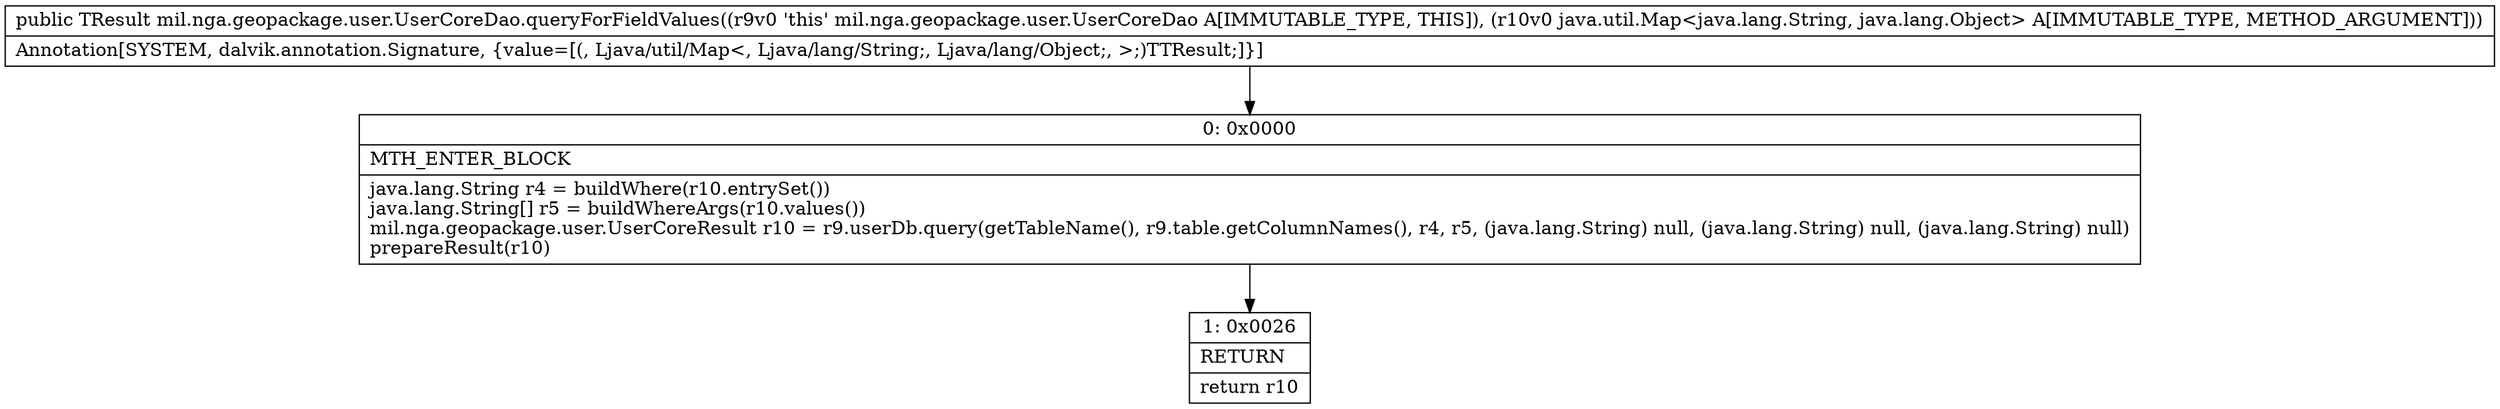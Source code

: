 digraph "CFG formil.nga.geopackage.user.UserCoreDao.queryForFieldValues(Ljava\/util\/Map;)Lmil\/nga\/geopackage\/user\/UserCoreResult;" {
Node_0 [shape=record,label="{0\:\ 0x0000|MTH_ENTER_BLOCK\l|java.lang.String r4 = buildWhere(r10.entrySet())\ljava.lang.String[] r5 = buildWhereArgs(r10.values())\lmil.nga.geopackage.user.UserCoreResult r10 = r9.userDb.query(getTableName(), r9.table.getColumnNames(), r4, r5, (java.lang.String) null, (java.lang.String) null, (java.lang.String) null)\lprepareResult(r10)\l}"];
Node_1 [shape=record,label="{1\:\ 0x0026|RETURN\l|return r10\l}"];
MethodNode[shape=record,label="{public TResult mil.nga.geopackage.user.UserCoreDao.queryForFieldValues((r9v0 'this' mil.nga.geopackage.user.UserCoreDao A[IMMUTABLE_TYPE, THIS]), (r10v0 java.util.Map\<java.lang.String, java.lang.Object\> A[IMMUTABLE_TYPE, METHOD_ARGUMENT]))  | Annotation[SYSTEM, dalvik.annotation.Signature, \{value=[(, Ljava\/util\/Map\<, Ljava\/lang\/String;, Ljava\/lang\/Object;, \>;)TTResult;]\}]\l}"];
MethodNode -> Node_0;
Node_0 -> Node_1;
}

